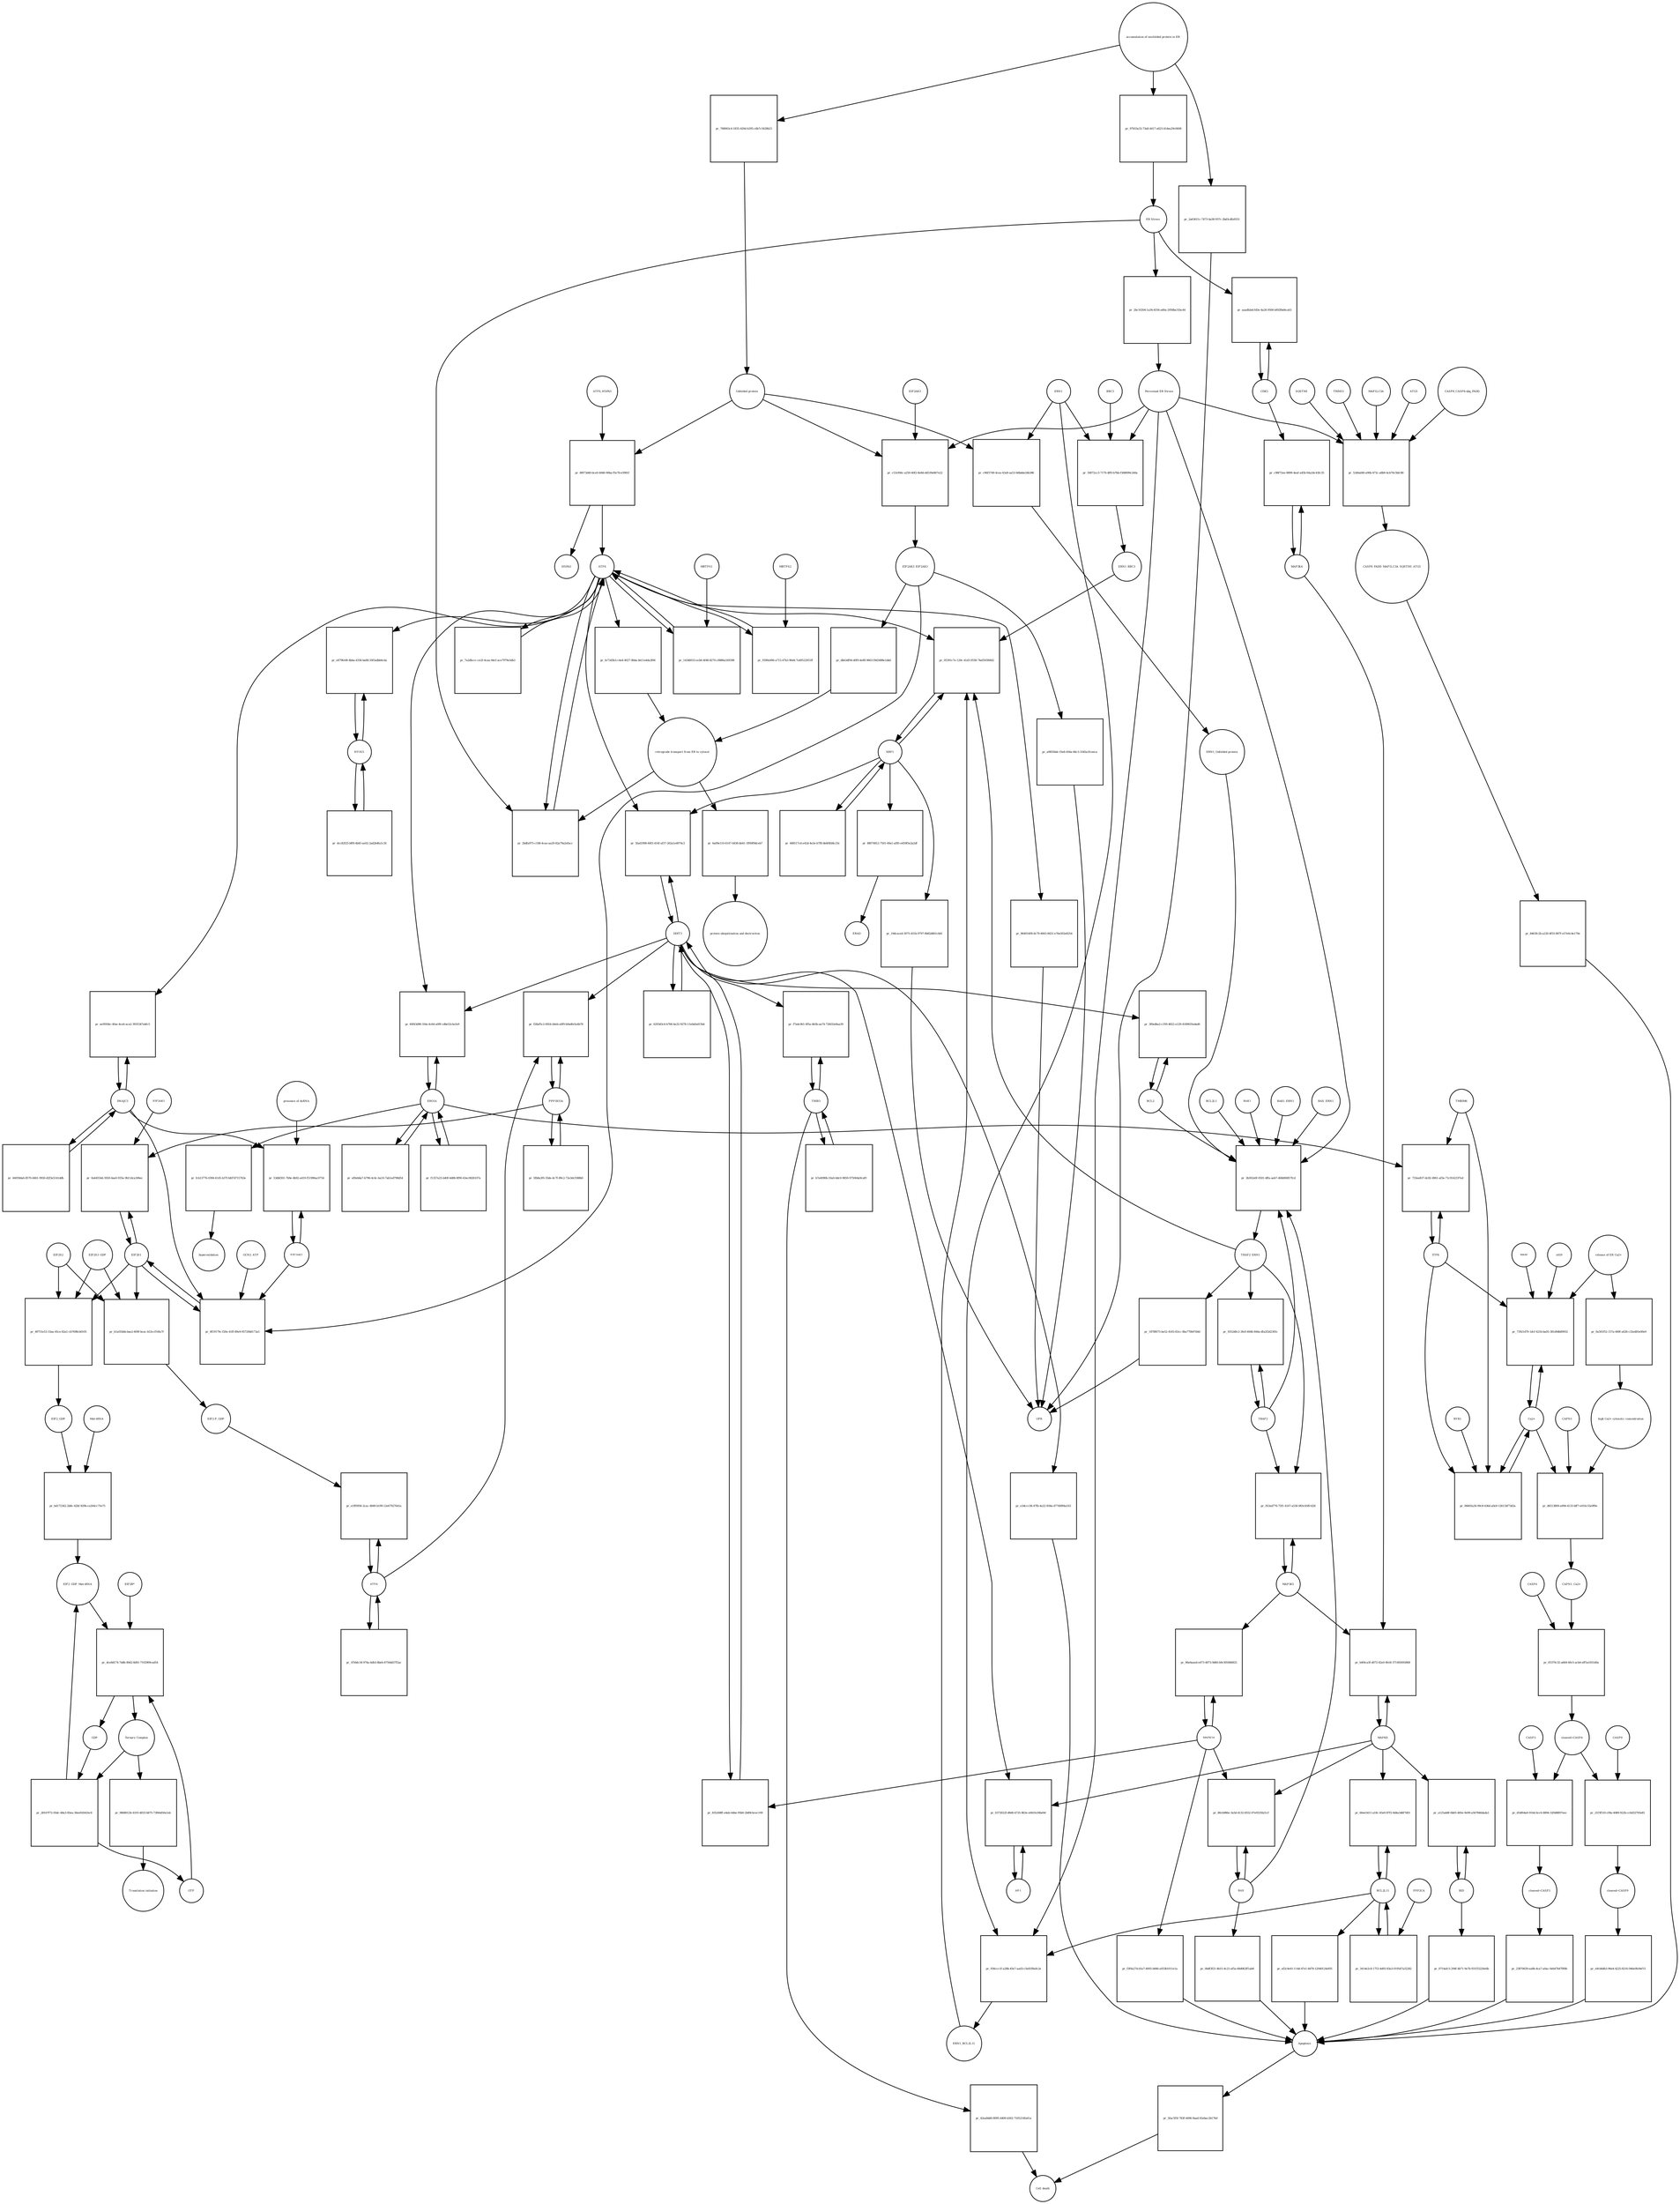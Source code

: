 strict digraph  {
ATF6_HSPA5 [annotation="", bipartite=0, cls=complex, fontsize=4, label=ATF6_HSPA5, shape=circle];
"pr_8f873d40-bce0-4046-90ba-f5e7fce5981f" [annotation="", bipartite=1, cls=process, fontsize=4, label="pr_8f873d40-bce0-4046-90ba-f5e7fce5981f", shape=square];
ATF6 [annotation="urn_miriam_hgnc.symbol_ATF6", bipartite=0, cls=macromolecule, fontsize=4, label=ATF6, shape=circle];
HSPA5 [annotation="urn_miriam_hgnc.symbol_HSPA5", bipartite=0, cls=macromolecule, fontsize=4, label=HSPA5, shape=circle];
"Unfolded protein" [annotation="", bipartite=0, cls=macromolecule, fontsize=4, label="Unfolded protein", shape=circle];
ERN1 [annotation="urn_miriam_hgnc.symbol_ERN1", bipartite=0, cls=macromolecule, fontsize=4, label=ERN1, shape=circle];
"pr_c96f3749-4cea-43a9-aa53-b6bdde24b386" [annotation="", bipartite=1, cls=process, fontsize=4, label="pr_c96f3749-4cea-43a9-aa53-b6bdde24b386", shape=square];
"ERN1_Unfolded protein" [annotation="", bipartite=0, cls=complex, fontsize=4, label="ERN1_Unfolded protein", shape=circle];
EIF2AK3_EIF2AK3 [annotation="", bipartite=0, cls=complex, fontsize=4, label=EIF2AK3_EIF2AK3, shape=circle];
"pr_dbb3df94-d0f9-4e89-9663-f9d3488e1ddd" [annotation="", bipartite=1, cls=process, fontsize=4, label="pr_dbb3df94-d0f9-4e89-9663-f9d3488e1ddd", shape=square];
"retrograde transport from ER to cytosol" [annotation="", bipartite=0, cls=phenotype, fontsize=4, label="retrograde transport from ER to cytosol", shape=circle];
"pr_fe73d3b3-c4e4-4027-9bba-bb11e4da3f66" [annotation="", bipartite=1, cls=process, fontsize=4, label="pr_fe73d3b3-c4e4-4027-9bba-bb11e4da3f66", shape=square];
"pr_6a09e110-6147-4438-bb41-1ff69f9dceb7" [annotation="", bipartite=1, cls=process, fontsize=4, label="pr_6a09e110-6147-4438-bb41-1ff69f9dceb7", shape=square];
"protein ubiquitination and destruction" [annotation="", bipartite=0, cls=phenotype, fontsize=4, label="protein ubiquitination and destruction", shape=circle];
"pr_3b302e0f-0501-4ffa-aeb7-468d06857fcd" [annotation="", bipartite=1, cls=process, fontsize=4, label="pr_3b302e0f-0501-4ffa-aeb7-468d06857fcd", shape=square];
TRAF2_ERN1 [annotation="", bipartite=0, cls=complex, fontsize=4, label=TRAF2_ERN1, shape=circle];
BAK1_ERN1 [annotation="", bipartite=0, cls=complex, fontsize=4, label=BAK1_ERN1, shape=circle];
BAX_ERN1 [annotation="", bipartite=0, cls=complex, fontsize=4, label=BAX_ERN1, shape=circle];
BCL2 [annotation="urn_miriam_hgnc.symbol_BCL2", bipartite=0, cls="nucleic acid feature", fontsize=4, label=BCL2, shape=circle];
BCL2L1 [annotation="urn_miriam_hgnc.symbol_BCL2L1", bipartite=0, cls=macromolecule, fontsize=4, label=BCL2L1, shape=circle];
"Persistant ER Stress" [annotation="", bipartite=0, cls=phenotype, fontsize=4, label="Persistant ER Stress", shape=circle];
BAX [annotation="urn_miriam_hgnc.symbol_BAX", bipartite=0, cls=macromolecule, fontsize=4, label=BAX, shape=circle];
BAK1 [annotation="urn_miriam_hgnc.symbol_BAK1", bipartite=0, cls=macromolecule, fontsize=4, label=BAK1, shape=circle];
TRAF2 [annotation="urn_miriam_hgnc.symbol_TRAF2", bipartite=0, cls=macromolecule, fontsize=4, label=TRAF2, shape=circle];
XBP1 [annotation="urn_miriam_hgnc.symbol_XBP1", bipartite=0, cls=macromolecule, fontsize=4, label=XBP1, shape=circle];
"pr_05391c7e-129c-41d3-9558-74af505f6fd2" [annotation="", bipartite=1, cls=process, fontsize=4, label="pr_05391c7e-129c-41d3-9558-74af505f6fd2", shape=square];
ERN1_BBC3 [annotation="", bipartite=0, cls=complex, fontsize=4, label=ERN1_BBC3, shape=circle];
ERN1_BCL2L11 [annotation="", bipartite=0, cls=complex, fontsize=4, label=ERN1_BCL2L11, shape=circle];
"pr_468517cd-e42d-4e3e-b7f8-bb4f4fd4c33c" [annotation="", bipartite=1, cls=process, fontsize=4, label="pr_468517cd-e42d-4e3e-b7f8-bb4f4fd4c33c", shape=square];
"pr_88074812-7501-49a1-af85-e459f5e2a2df" [annotation="", bipartite=1, cls=process, fontsize=4, label="pr_88074812-7501-49a1-af85-e459f5e2a2df", shape=square];
ERAD [annotation="", bipartite=0, cls=phenotype, fontsize=4, label=ERAD, shape=circle];
"pr_19dcaced-3075-451b-9797-8b82d661cbfd" [annotation="", bipartite=1, cls=process, fontsize=4, label="pr_19dcaced-3075-451b-9797-8b82d661cbfd", shape=square];
UPR [annotation="", bipartite=0, cls=phenotype, fontsize=4, label=UPR, shape=circle];
"pr_9352d0c2-3fe0-49d6-844a-dfa2f2d2305c" [annotation="", bipartite=1, cls=process, fontsize=4, label="pr_9352d0c2-3fe0-49d6-844a-dfa2f2d2305c", shape=square];
MAPK8 [annotation="urn_miriam_hgnc.symbol_MAPK8", bipartite=0, cls=macromolecule, fontsize=4, label=MAPK8, shape=circle];
"pr_b4f4ca3f-d072-42e0-9b18-371492692868" [annotation="", bipartite=1, cls=process, fontsize=4, label="pr_b4f4ca3f-d072-42e0-9b18-371492692868", shape=square];
MAP3K4 [annotation="urn_miriam_hgnc.symbol_MAP3K4", bipartite=0, cls=macromolecule, fontsize=4, label=MAP3K4, shape=circle];
MAP3K5 [annotation="urn_miriam_hgnc.symbol_MAP3K5", bipartite=0, cls=macromolecule, fontsize=4, label=MAP3K5, shape=circle];
MAPK14 [annotation="urn_miriam_hgnc.symbol_MAPK14", bipartite=0, cls=macromolecule, fontsize=4, label=MAPK14, shape=circle];
"pr_96e6aaed-e473-4873-9d60-b9c505066825" [annotation="", bipartite=1, cls=process, fontsize=4, label="pr_96e6aaed-e473-4873-9d60-b9c505066825", shape=square];
"pr_f3f0a27d-d1a7-4005-b846-a933b1011e1a" [annotation="", bipartite=1, cls=process, fontsize=4, label="pr_f3f0a27d-d1a7-4005-b846-a933b1011e1a", shape=square];
Apoptosis [annotation="", bipartite=0, cls=phenotype, fontsize=4, label=Apoptosis, shape=circle];
DDIT3 [annotation="urn_miriam_hgnc.symbol_DDIT3", bipartite=0, cls=macromolecule, fontsize=4, label=DDIT3, shape=circle];
"pr_835268ff-e4ab-44be-95b0-2b89cbcec109" [annotation="", bipartite=1, cls=process, fontsize=4, label="pr_835268ff-e4ab-44be-95b0-2b89cbcec109", shape=square];
"pr_e3dccc58-47fb-4e22-858a-d7740f84a163" [annotation="", bipartite=1, cls=process, fontsize=4, label="pr_e3dccc58-47fb-4e22-858a-d7740f84a163", shape=square];
"pr_3f0edba2-c359-4822-a129-4189635edad6" [annotation="", bipartite=1, cls=process, fontsize=4, label="pr_3f0edba2-c359-4822-a129-4189635edad6", shape=square];
"pr_2bdfa975-c188-4cae-aa20-82a79a2efacc" [annotation="", bipartite=1, cls=process, fontsize=4, label="pr_2bdfa975-c188-4cae-aa20-82a79a2efacc", shape=square];
"ER Stress" [annotation="", bipartite=0, cls=phenotype, fontsize=4, label="ER Stress", shape=circle];
"pr_143d6033-ecb6-4f48-8270-c8886a169398" [annotation="", bipartite=1, cls=process, fontsize=4, label="pr_143d6033-ecb6-4f48-8270-c8886a169398", shape=square];
MBTPS1 [annotation="urn_miriam_hgnc.symbol_MBTPS1", bipartite=0, cls=macromolecule, fontsize=4, label=MBTPS1, shape=circle];
"pr_9390a906-a715-47b3-96d4-7a49522951ff" [annotation="", bipartite=1, cls=process, fontsize=4, label="pr_9390a906-a715-47b3-96d4-7a49522951ff", shape=square];
MBTPS2 [annotation="urn_miriam_hgnc.symbol_MBTPS2", bipartite=0, cls=macromolecule, fontsize=4, label=MBTPS2, shape=circle];
"pr_7a2dbccc-ce2f-4caa-9dcf-ace7979e5db3" [annotation="", bipartite=1, cls=process, fontsize=4, label="pr_7a2dbccc-ce2f-4caa-9dcf-ace7979e5db3", shape=square];
"pr_6293d3c6-b766-4a32-9278-11e0afed15b4" [annotation="", bipartite=1, cls=process, fontsize=4, label="pr_6293d3c6-b766-4a32-9278-11e0afed15b4", shape=square];
"pr_5fad1998-40f3-416f-af37-262a1e4974c2" [annotation="", bipartite=1, cls=process, fontsize=4, label="pr_5fad1998-40f3-416f-af37-262a1e4974c2", shape=square];
EIF2S1 [annotation="urn_miriam_hgnc.symbol_EIF2S1", bipartite=0, cls=macromolecule, fontsize=4, label=EIF2S1, shape=circle];
"pr_8f19179c-f20e-41ff-89e9-95720b8173a5" [annotation="", bipartite=1, cls=process, fontsize=4, label="pr_8f19179c-f20e-41ff-89e9-95720b8173a5", shape=square];
GCN2_ATP [annotation="", bipartite=0, cls=complex, fontsize=4, label=GCN2_ATP, shape=circle];
EIF2AK2 [annotation="urn_miriam_hgnc.symbol_EIF2AK2", bipartite=0, cls=macromolecule, fontsize=4, label=EIF2AK2, shape=circle];
DNAJC3 [annotation="urn_miriam_hgnc.symbol_DNAJC3", bipartite=0, cls=macromolecule, fontsize=4, label=DNAJC3, shape=circle];
EIF2S2 [annotation="urn_miriam_hgnc.symbol_EIF2S2", bipartite=0, cls=macromolecule, fontsize=4, label=EIF2S2, shape=circle];
"pr_49751e53-33aa-45ce-82a1-cb7698cb0105" [annotation="", bipartite=1, cls=process, fontsize=4, label="pr_49751e53-33aa-45ce-82a1-cb7698cb0105", shape=square];
EIF2S3_GDP [annotation="", bipartite=0, cls=complex, fontsize=4, label=EIF2S3_GDP, shape=circle];
EIF2_GDP [annotation="", bipartite=0, cls=complex, fontsize=4, label=EIF2_GDP, shape=circle];
"EIF2_GDP_Met-tRNA" [annotation="", bipartite=0, cls=complex, fontsize=4, label="EIF2_GDP_Met-tRNA", shape=circle];
"pr_dce8d174-7ddb-49d2-8d01-7102909cad54" [annotation="", bipartite=1, cls=process, fontsize=4, label="pr_dce8d174-7ddb-49d2-8d01-7102909cad54", shape=square];
"Ternary Complex" [annotation="", bipartite=0, cls=complex, fontsize=4, label="Ternary Complex", shape=circle];
"EIF2B*" [annotation="", bipartite=0, cls=complex, fontsize=4, label="EIF2B*", shape=circle];
GTP [annotation="urn_miriam_obo.chebi_CHEBI%3A57600", bipartite=0, cls="simple chemical", fontsize=4, label=GTP, shape=circle];
GDP [annotation="urn_miriam_obo.chebi_CHEBI%3A65180", bipartite=0, cls="simple chemical", fontsize=4, label=GDP, shape=circle];
"pr_28167f72-05dc-48a3-85ea-36ee92041bc8" [annotation="", bipartite=1, cls=process, fontsize=4, label="pr_28167f72-05dc-48a3-85ea-36ee92041bc8", shape=square];
ATF4 [annotation="urn_miriam_hgnc.symbol_ATF4", bipartite=0, cls=macromolecule, fontsize=4, label=ATF4, shape=circle];
"pr_e1ff0956-2cac-4849-b199-12e67927641a" [annotation="", bipartite=1, cls=process, fontsize=4, label="pr_e1ff0956-2cac-4849-b199-12e67927641a", shape=square];
"EIF2-P_GDP" [annotation="", bipartite=0, cls=complex, fontsize=4, label="EIF2-P_GDP", shape=circle];
"pr_1f56dc34-974a-4db3-8beb-8750dd37f2ac" [annotation="", bipartite=1, cls=process, fontsize=4, label="pr_1f56dc34-974a-4db3-8beb-8750dd37f2ac", shape=square];
PPP1R15A [annotation="urn_miriam_hgnc.symbol_PPP1R15A", bipartite=0, cls=macromolecule, fontsize=4, label=PPP1R15A, shape=circle];
"pr_f28af5c2-6924-44eb-a0f9-b9adfe5e4b78" [annotation="", bipartite=1, cls=process, fontsize=4, label="pr_f28af5c2-6924-44eb-a0f9-b9adfe5e4b78", shape=square];
"pr_5fb8a3f0-35de-4c7f-89c2-72e3dcf388b0" [annotation="", bipartite=1, cls=process, fontsize=4, label="pr_5fb8a3f0-35de-4c7f-89c2-72e3dcf388b0", shape=square];
"pr_9868012b-4193-4833-b675-73f66d50a1eb" [annotation="", bipartite=1, cls=process, fontsize=4, label="pr_9868012b-4193-4833-b675-73f66d50a1eb", shape=square];
"Translation initiation" [annotation="", bipartite=0, cls=phenotype, fontsize=4, label="Translation initiation", shape=circle];
"pr_053ad776-75f1-4167-a536-983c45ffc628" [annotation="", bipartite=1, cls=process, fontsize=4, label="pr_053ad776-75f1-4167-a536-983c45ffc628", shape=square];
ERO1A [annotation="urn_miriam_hgnc.symbol_ERO1A", bipartite=0, cls=macromolecule, fontsize=4, label=ERO1A, shape=circle];
"pr_60f43d96-1fda-4c64-a09f-cdbe52cbcfa9" [annotation="", bipartite=1, cls=process, fontsize=4, label="pr_60f43d96-1fda-4c64-a09f-cdbe52cbcfa9", shape=square];
"pr_f1357a25-b40f-4d88-8f90-43ec0826107a" [annotation="", bipartite=1, cls=process, fontsize=4, label="pr_f1357a25-b40f-4d88-8f90-43ec0826107a", shape=square];
"pr_0a44554d-3920-4ae0-935e-9b11dca306ec" [annotation="", bipartite=1, cls=process, fontsize=4, label="pr_0a44554d-3920-4ae0-935e-9b11dca306ec", shape=square];
EIF2AK1 [annotation="urn_miriam_hgnc.symbol_EIF2AK1", bipartite=0, cls=macromolecule, fontsize=4, label=EIF2AK1, shape=circle];
"pr_80cb986e-3a5d-4132-8552-07e0535b21cf" [annotation="", bipartite=1, cls=process, fontsize=4, label="pr_80cb986e-3a5d-4132-8552-07e0535b21cf", shape=square];
"pr_0bdf3f21-4b15-4c21-af5a-68d062ff1ab8" [annotation="", bipartite=1, cls=process, fontsize=4, label="pr_0bdf3f21-4b15-4c21-af5a-68d062ff1ab8", shape=square];
"Ca2+" [annotation="urn_miriam_obo.chebi_CHEBI%3A29108", bipartite=0, cls="simple chemical", fontsize=4, label="Ca2+", shape=circle];
"pr_73921d70-1dcf-421b-ba05-381d9db89932" [annotation="", bipartite=1, cls=process, fontsize=4, label="pr_73921d70-1dcf-421b-ba05-381d9db89932", shape=square];
"release of ER Ca2+" [annotation="", bipartite=0, cls=phenotype, fontsize=4, label="release of ER Ca2+", shape=circle];
ITPR [annotation="urn_miriam_hgnc.symbol_ITPR1|urn_miriam_hgnc.symbol_ITPR2|urn_miriam_hgnc.symbol_ITPR3", bipartite=0, cls=macromolecule, fontsize=4, label=ITPR, shape=circle];
MAM [annotation="", bipartite=0, cls=phenotype, fontsize=4, label=MAM, shape=circle];
s619 [annotation="", bipartite=0, cls=complex, fontsize=4, label=s619, shape=circle];
"pr_c98f72ee-8899-4eaf-a45b-64a24c43fc35" [annotation="", bipartite=1, cls=process, fontsize=4, label="pr_c98f72ee-8899-4eaf-a45b-64a24c43fc35", shape=square];
CDK5 [annotation="urn_miriam_hgnc.symbol_CDK5", bipartite=0, cls=macromolecule, fontsize=4, label=CDK5, shape=circle];
"pr_aaadfabd-fd3e-4a26-9500-bf02fbd4ca03" [annotation="", bipartite=1, cls="uncertain process", fontsize=4, label="pr_aaadfabd-fd3e-4a26-9500-bf02fbd4ca03", shape=square];
"pr_5fac5f5f-783f-4496-9aad-92ebec2b176d" [annotation="", bipartite=1, cls=process, fontsize=4, label="pr_5fac5f5f-783f-4496-9aad-92ebec2b176d", shape=square];
"Cell death" [annotation="", bipartite=0, cls=phenotype, fontsize=4, label="Cell death", shape=circle];
"pr_06605a34-99c8-436d-a0e9-12611bf73d3a" [annotation="", bipartite=1, cls=process, fontsize=4, label="pr_06605a34-99c8-436d-a0e9-12611bf73d3a", shape=square];
TMBIM6 [annotation="urn_miriam_hgnc.symbol_TMBIM6", bipartite=0, cls=macromolecule, fontsize=4, label=TMBIM6, shape=circle];
RYR1 [annotation="urn_miriam_hgnc.symbol_RYR1", bipartite=0, cls=macromolecule, fontsize=4, label=RYR1, shape=circle];
EIF2AK3 [annotation="urn_miriam_hgnc.symbol_EIF2AK3", bipartite=0, cls=macromolecule, fontsize=4, label=EIF2AK3, shape=circle];
"pr_c53cf66c-a250-40f2-8e8d-d4539e867e22" [annotation="", bipartite=1, cls=process, fontsize=4, label="pr_c53cf66c-a250-40f2-8e8d-d4539e867e22", shape=square];
"pr_fcb13776-0394-4145-b37f-bfd7d715763e" [annotation="", bipartite=1, cls=process, fontsize=4, label="pr_fcb13776-0394-4145-b37f-bfd7d715763e", shape=square];
hyperoxidation [annotation="", bipartite=0, cls=phenotype, fontsize=4, label=hyperoxidation, shape=circle];
"pr_ef0eb6a7-b796-4c4c-ba10-7ab1ed798d54" [annotation="", bipartite=1, cls=process, fontsize=4, label="pr_ef0eb6a7-b796-4c4c-ba10-7ab1ed798d54", shape=square];
"pr_2bc10204-1a34-4556-a60a-2956be31bc44" [annotation="", bipartite=1, cls=process, fontsize=4, label="pr_2bc10204-1a34-4556-a60a-2956be31bc44", shape=square];
"CASP8_CASP8-ubq_FADD" [annotation="", bipartite=0, cls=complex, fontsize=4, label="CASP8_CASP8-ubq_FADD", shape=circle];
"pr_5246afd0-a90b-473c-a8b9-4cb70c5bfc80" [annotation="", bipartite=1, cls=process, fontsize=4, label="pr_5246afd0-a90b-473c-a8b9-4cb70c5bfc80", shape=square];
"SQSTM1 " [annotation="urn_miriam_hgnc.symbol_SQSTM1", bipartite=0, cls=macromolecule, fontsize=4, label="SQSTM1 ", shape=circle];
CASP8_FADD_MAP1LC3A_SQSTM1_ATG5 [annotation="", bipartite=0, cls=complex, fontsize=4, label=CASP8_FADD_MAP1LC3A_SQSTM1_ATG5, shape=circle];
TRIM13 [annotation="urn_miriam_hgnc.symbol_TRIM13", bipartite=0, cls=macromolecule, fontsize=4, label=TRIM13, shape=circle];
MAP1LC3A [annotation="urn_miriam_hgnc.symbol_MAP1LC3A", bipartite=0, cls=macromolecule, fontsize=4, label=MAP1LC3A, shape=circle];
ATG5 [annotation="urn_miriam_hgnc.symbol_ATG5", bipartite=0, cls=macromolecule, fontsize=4, label=ATG5, shape=circle];
"pr_8463fc2b-a220-4f55-867f-e57e6c4e170e" [annotation="", bipartite=1, cls=process, fontsize=4, label="pr_8463fc2b-a220-4f55-867f-e57e6c4e170e", shape=square];
"AP-1" [annotation="urn_miriam_hgnc.symbol_FOS|urn_miriam_hgnc.symbol_FOSB|urn_miriam_hgnc.symbol_FOSL1|urn_miriam_hgnc.symbol_FOSL2|urn_miriam_hgnc.symbol_JUN|urn_miriam_hgnc.symbol_JUNB|urn_miriam_hgnc.symbol_JUND", bipartite=0, cls=macromolecule, fontsize=4, label="AP-1", shape=circle];
"pr_0372022f-d9d0-4725-863e-e061fe30be9d" [annotation="", bipartite=1, cls=process, fontsize=4, label="pr_0372022f-d9d0-4725-863e-e061fe30be9d", shape=square];
"pr_53dbf301-7b9e-4b92-a419-f51996ac0754" [annotation="", bipartite=1, cls=process, fontsize=4, label="pr_53dbf301-7b9e-4b92-a419-f51996ac0754", shape=square];
"presence of dsRNA" [annotation="", bipartite=0, cls=phenotype, fontsize=4, label="presence of dsRNA", shape=circle];
"Met-tRNA" [annotation="urn_miriam_hgnc_HGNC%3A34779", bipartite=0, cls="nucleic acid feature", fontsize=4, label="Met-tRNA", shape=circle];
"pr_bd172362-2b8c-42bf-929b-ce264cc75e75" [annotation="", bipartite=1, cls=process, fontsize=4, label="pr_bd172362-2b8c-42bf-929b-ce264cc75e75", shape=square];
"pr_b1a01bbb-bae2-409f-bcac-b53ccf16fa7f" [annotation="", bipartite=1, cls=process, fontsize=4, label="pr_b1a01bbb-bae2-409f-bcac-b53ccf16fa7f", shape=square];
"accumulation of misfolded protein in ER" [annotation="", bipartite=0, cls=phenotype, fontsize=4, label="accumulation of misfolded protein in ER", shape=circle];
"pr_768063c4-1835-420d-b295-c6b7c5428b23" [annotation="", bipartite=1, cls=process, fontsize=4, label="pr_768063c4-1835-420d-b295-c6b7c5428b23", shape=square];
"pr_97b53a33-73a8-4417-a623-41dea29c0608" [annotation="", bipartite=1, cls=process, fontsize=4, label="pr_97b53a33-73a8-4417-a623-41dea29c0608", shape=square];
"pr_2a63611c-7473-4a38-937c-2bd3cdfa9331" [annotation="", bipartite=1, cls=process, fontsize=4, label="pr_2a63611c-7473-4a38-937c-2bd3cdfa9331", shape=square];
"pr_a9855bdc-f3e8-456a-84c3-3345a1fceeca" [annotation="", bipartite=1, cls=process, fontsize=4, label="pr_a9855bdc-f3e8-456a-84c3-3345a1fceeca", shape=square];
"pr_1878f675-be52-4165-83cc-0ba770b97d4d" [annotation="", bipartite=1, cls=process, fontsize=4, label="pr_1878f675-be52-4165-83cc-0ba770b97d4d", shape=square];
"pr_96401409-dc79-4843-8431-e76e502e8254" [annotation="", bipartite=1, cls=process, fontsize=4, label="pr_96401409-dc79-4843-8431-e76e502e8254", shape=square];
BCL2L11 [annotation="urn_miriam_hgnc.symbol_BCL2L11", bipartite=0, cls=macromolecule, fontsize=4, label=BCL2L11, shape=circle];
"pr_66ee5411-a18c-45e0-87f2-8d4a3d6f7d01" [annotation="", bipartite=1, cls=process, fontsize=4, label="pr_66ee5411-a18c-45e0-87f2-8d4a3d6f7d01", shape=square];
BID [annotation="urn_miriam_hgnc.symbol_BID", bipartite=0, cls=macromolecule, fontsize=4, label=BID, shape=circle];
"pr_a125ab8f-6b65-485e-9e99-a567846dada1" [annotation="", bipartite=1, cls=process, fontsize=4, label="pr_a125ab8f-6b65-485e-9e99-a567846dada1", shape=square];
"pr_ef2c0e41-114d-47e1-8d79-12040124ef05" [annotation="", bipartite=1, cls=process, fontsize=4, label="pr_ef2c0e41-114d-47e1-8d79-12040124ef05", shape=square];
"pr_0714afc5-294f-4b71-9e7b-931f33226e6b" [annotation="", bipartite=1, cls=process, fontsize=4, label="pr_0714afc5-294f-4b71-9e7b-931f33226e6b", shape=square];
"pr_936ccc1f-a28b-45e7-aad3-c5e81f8a0c2e" [annotation="", bipartite=1, cls=process, fontsize=4, label="pr_936ccc1f-a28b-45e7-aad3-c5e81f8a0c2e", shape=square];
"pr_50072cc3-7170-4ff0-b7bb-f368699c240a" [annotation="", bipartite=1, cls=process, fontsize=4, label="pr_50072cc3-7170-4ff0-b7bb-f368699c240a", shape=square];
BBC3 [annotation="urn_miriam_hgnc.symbol_BBC3", bipartite=0, cls=macromolecule, fontsize=4, label=BBC3, shape=circle];
"pr_3414e2c8-1753-4d93-83a3-019547a32282" [annotation="", bipartite=1, cls=process, fontsize=4, label="pr_3414e2c8-1753-4d93-83a3-019547a32282", shape=square];
PPP2CA [annotation="urn_miriam_hgnc.symbol_PPP2CA", bipartite=0, cls=macromolecule, fontsize=4, label=PPP2CA, shape=circle];
TRIB3 [annotation="urn_miriam_hgnc.symbol_TRIB3", bipartite=0, cls=macromolecule, fontsize=4, label=TRIB3, shape=circle];
"pr_f7adc061-0f5a-4b5b-aa74-72fd32e8aa39" [annotation="", bipartite=1, cls=process, fontsize=4, label="pr_f7adc061-0f5a-4b5b-aa74-72fd32e8aa39", shape=square];
"pr_b7a4090b-10a0-4dc0-9850-975064a9caf0" [annotation="", bipartite=1, cls=process, fontsize=4, label="pr_b7a4090b-10a0-4dc0-9850-975064a9caf0", shape=square];
"pr_42ea8dd0-8095-4400-b562-7105214fa41a" [annotation="", bipartite=1, cls=process, fontsize=4, label="pr_42ea8dd0-8095-4400-b562-7105214fa41a", shape=square];
"pr_0a501f52-157a-400f-a626-c32ed05e00e9" [annotation="", bipartite=1, cls=process, fontsize=4, label="pr_0a501f52-157a-400f-a626-c32ed05e00e9", shape=square];
"high Ca2+ cytosolic concentration" [annotation="", bipartite=0, cls=phenotype, fontsize=4, label="high Ca2+ cytosolic concentration", shape=circle];
"pr_ae95f44c-4fae-4ce6-aca2-3935347abfc5" [annotation="", bipartite=1, cls=process, fontsize=4, label="pr_ae95f44c-4fae-4ce6-aca2-3935347abfc5", shape=square];
"pr_44059da6-8570-4461-9930-d2f3e5141ddb" [annotation="", bipartite=1, cls=process, fontsize=4, label="pr_44059da6-8570-4461-9930-d2f3e5141ddb", shape=square];
"pr_733ee837-dc82-4961-af3e-71c9142197ed" [annotation="", bipartite=1, cls=process, fontsize=4, label="pr_733ee837-dc82-4961-af3e-71c9142197ed", shape=square];
CASP4 [annotation="urn_miriam_hgnc.symbol_CASP4", bipartite=0, cls=macromolecule, fontsize=4, label=CASP4, shape=circle];
"pr_05370c32-a6b9-49c5-acb4-eff5a1651d0a" [annotation="", bipartite=1, cls=process, fontsize=4, label="pr_05370c32-a6b9-49c5-acb4-eff5a1651d0a", shape=square];
"cleaved~CASP4" [annotation="urn_miriam_hgnc.symbol_CASP4", bipartite=0, cls=macromolecule, fontsize=4, label="cleaved~CASP4", shape=circle];
"CAPN1_Ca2+" [annotation="", bipartite=0, cls=complex, fontsize=4, label="CAPN1_Ca2+", shape=circle];
CASP3 [annotation="urn_miriam_hgnc.symbol_CASP3", bipartite=0, cls=macromolecule, fontsize=4, label=CASP3, shape=circle];
"pr_d54f64a0-916d-4cc6-8894-32f488f07eec" [annotation="", bipartite=1, cls=process, fontsize=4, label="pr_d54f64a0-916d-4cc6-8894-32f488f07eec", shape=square];
"cleaved~CASP3" [annotation="urn_miriam_hgnc.symbol_CASP3", bipartite=0, cls=macromolecule, fontsize=4, label="cleaved~CASP3", shape=circle];
CASP9 [annotation="urn_miriam_hgnc.symbol_CSAP9", bipartite=0, cls=macromolecule, fontsize=4, label=CASP9, shape=circle];
"pr_21f3f510-cf8a-4089-922b-cc6d32705e81" [annotation="", bipartite=1, cls=process, fontsize=4, label="pr_21f3f510-cf8a-4089-922b-cc6d32705e81", shape=square];
"cleaved~CASP9" [annotation="urn_miriam_hgnc.symbol_CASP9", bipartite=0, cls=macromolecule, fontsize=4, label="cleaved~CASP9", shape=circle];
CAPN1 [annotation="urn_miriam_hgnc.symbol_CAPN1", bipartite=0, cls=macromolecule, fontsize=4, label=CAPN1, shape=circle];
"pr_d6513809-a994-4133-bff7-e010c55e9f9e" [annotation="", bipartite=1, cls=process, fontsize=4, label="pr_d6513809-a994-4133-bff7-e010c55e9f9e", shape=square];
"pr_23870639-ea8b-4ca7-a0ac-0eb47b47f89b" [annotation="", bipartite=1, cls=process, fontsize=4, label="pr_23870639-ea8b-4ca7-a0ac-0eb47b47f89b", shape=square];
"pr_e9cb6db3-96e4-4225-8216-046e0fe9ef15" [annotation="", bipartite=1, cls=process, fontsize=4, label="pr_e9cb6db3-96e4-4225-8216-046e0fe9ef15", shape=square];
HYOU1 [annotation="urn_miriam_hgnc.symbol_HYOU1", bipartite=0, cls=macromolecule, fontsize=4, label=HYOU1, shape=circle];
"pr_e879fe08-4bba-4358-ba88-50f3adbb6cda" [annotation="", bipartite=1, cls=process, fontsize=4, label="pr_e879fe08-4bba-4358-ba88-50f3adbb6cda", shape=square];
"pr_dcc82f25-bff8-4b45-ae02-2ad2b4fa1c26" [annotation="", bipartite=1, cls=process, fontsize=4, label="pr_dcc82f25-bff8-4b45-ae02-2ad2b4fa1c26", shape=square];
ATF6_HSPA5 -> "pr_8f873d40-bce0-4046-90ba-f5e7fce5981f"  [annotation="", interaction_type=consumption];
"pr_8f873d40-bce0-4046-90ba-f5e7fce5981f" -> ATF6  [annotation="", interaction_type=production];
"pr_8f873d40-bce0-4046-90ba-f5e7fce5981f" -> HSPA5  [annotation="", interaction_type=production];
ATF6 -> "pr_fe73d3b3-c4e4-4027-9bba-bb11e4da3f66"  [annotation="", interaction_type=consumption];
ATF6 -> "pr_05391c7e-129c-41d3-9558-74af505f6fd2"  [annotation="urn_miriam_pubmed_26587781|urn_miriam_pubmed_23430059", interaction_type=catalysis];
ATF6 -> "pr_2bdfa975-c188-4cae-aa20-82a79a2efacc"  [annotation="", interaction_type=consumption];
ATF6 -> "pr_143d6033-ecb6-4f48-8270-c8886a169398"  [annotation="", interaction_type=consumption];
ATF6 -> "pr_9390a906-a715-47b3-96d4-7a49522951ff"  [annotation="", interaction_type=consumption];
ATF6 -> "pr_7a2dbccc-ce2f-4caa-9dcf-ace7979e5db3"  [annotation="", interaction_type=consumption];
ATF6 -> "pr_5fad1998-40f3-416f-af37-262a1e4974c2"  [annotation="urn_miriam_pubmed_26587781|urn_miriam_pubmed_17991856|urn_miriam_pubmed_28843399", interaction_type=catalysis];
ATF6 -> "pr_60f43d96-1fda-4c64-a09f-cdbe52cbcfa9"  [annotation="urn_miriam_pubmed_23850759|urn_miriam_pubmed_25387528", interaction_type=catalysis];
ATF6 -> "pr_96401409-dc79-4843-8431-e76e502e8254"  [annotation="", interaction_type=consumption];
ATF6 -> "pr_ae95f44c-4fae-4ce6-aca2-3935347abfc5"  [annotation="urn_miriam_pubmed_12601012|urn_miriam_pubmed_18360008", interaction_type=catalysis];
ATF6 -> "pr_e879fe08-4bba-4358-ba88-50f3adbb6cda"  [annotation=urn_miriam_pubmed_18360008, interaction_type=catalysis];
"Unfolded protein" -> "pr_8f873d40-bce0-4046-90ba-f5e7fce5981f"  [annotation="urn_miriam_pubmed_19509052|urn_miriam_pubmed_12847084|urn_miriam_pubmed_23850759", interaction_type=catalysis];
"Unfolded protein" -> "pr_c96f3749-4cea-43a9-aa53-b6bdde24b386"  [annotation="", interaction_type=consumption];
"Unfolded protein" -> "pr_c53cf66c-a250-40f2-8e8d-d4539e867e22"  [annotation=urn_miriam_pubmed_17991856, interaction_type=catalysis];
ERN1 -> "pr_c96f3749-4cea-43a9-aa53-b6bdde24b386"  [annotation="", interaction_type=consumption];
ERN1 -> "pr_936ccc1f-a28b-45e7-aad3-c5e81f8a0c2e"  [annotation="", interaction_type=consumption];
ERN1 -> "pr_50072cc3-7170-4ff0-b7bb-f368699c240a"  [annotation="", interaction_type=consumption];
"pr_c96f3749-4cea-43a9-aa53-b6bdde24b386" -> "ERN1_Unfolded protein"  [annotation="", interaction_type=production];
"ERN1_Unfolded protein" -> "pr_3b302e0f-0501-4ffa-aeb7-468d06857fcd"  [annotation="", interaction_type=consumption];
EIF2AK3_EIF2AK3 -> "pr_dbb3df94-d0f9-4e89-9663-f9d3488e1ddd"  [annotation="", interaction_type=consumption];
EIF2AK3_EIF2AK3 -> "pr_8f19179c-f20e-41ff-89e9-95720b8173a5"  [annotation="urn_miriam_pubmed_12667446|urn_miriam_pubmed_16246152|urn_miriam_pubmed_12601012|urn_miriam_pubmed_23850759|urn_miriam_pubmed_18360008|urn_miriam_pubmed_26587781", interaction_type=catalysis];
EIF2AK3_EIF2AK3 -> "pr_a9855bdc-f3e8-456a-84c3-3345a1fceeca"  [annotation="", interaction_type=consumption];
"pr_dbb3df94-d0f9-4e89-9663-f9d3488e1ddd" -> "retrograde transport from ER to cytosol"  [annotation="", interaction_type=production];
"retrograde transport from ER to cytosol" -> "pr_6a09e110-6147-4438-bb41-1ff69f9dceb7"  [annotation="", interaction_type=consumption];
"retrograde transport from ER to cytosol" -> "pr_2bdfa975-c188-4cae-aa20-82a79a2efacc"  [annotation="urn_miriam_pubmed_18360008|urn_miriam_pubmed_17991856|urn_miriam_pubmed_26587781|urn_miriam_pubmed_12847084", interaction_type=inhibition];
"pr_fe73d3b3-c4e4-4027-9bba-bb11e4da3f66" -> "retrograde transport from ER to cytosol"  [annotation="", interaction_type=production];
"pr_6a09e110-6147-4438-bb41-1ff69f9dceb7" -> "protein ubiquitination and destruction"  [annotation="", interaction_type=production];
"pr_3b302e0f-0501-4ffa-aeb7-468d06857fcd" -> TRAF2_ERN1  [annotation="", interaction_type=production];
TRAF2_ERN1 -> "pr_05391c7e-129c-41d3-9558-74af505f6fd2"  [annotation="urn_miriam_pubmed_26587781|urn_miriam_pubmed_23430059", interaction_type=catalysis];
TRAF2_ERN1 -> "pr_9352d0c2-3fe0-49d6-844a-dfa2f2d2305c"  [annotation=urn_miriam_pubmed_23850759, interaction_type=catalysis];
TRAF2_ERN1 -> "pr_053ad776-75f1-4167-a536-983c45ffc628"  [annotation=urn_miriam_pubmed_23850759, interaction_type=catalysis];
TRAF2_ERN1 -> "pr_1878f675-be52-4165-83cc-0ba770b97d4d"  [annotation="", interaction_type=consumption];
BAK1_ERN1 -> "pr_3b302e0f-0501-4ffa-aeb7-468d06857fcd"  [annotation="urn_miriam_pubmed_23850759|urn_miriam_pubmed_23430059|urn_miriam_pubmed_26587781", interaction_type=catalysis];
BAX_ERN1 -> "pr_3b302e0f-0501-4ffa-aeb7-468d06857fcd"  [annotation="urn_miriam_pubmed_23850759|urn_miriam_pubmed_23430059|urn_miriam_pubmed_26587781", interaction_type=catalysis];
BCL2 -> "pr_3b302e0f-0501-4ffa-aeb7-468d06857fcd"  [annotation="urn_miriam_pubmed_23850759|urn_miriam_pubmed_23430059|urn_miriam_pubmed_26587781", interaction_type=inhibition];
BCL2 -> "pr_3f0edba2-c359-4822-a129-4189635edad6"  [annotation="", interaction_type=consumption];
BCL2L1 -> "pr_3b302e0f-0501-4ffa-aeb7-468d06857fcd"  [annotation="urn_miriam_pubmed_23850759|urn_miriam_pubmed_23430059|urn_miriam_pubmed_26587781", interaction_type=inhibition];
"Persistant ER Stress" -> "pr_3b302e0f-0501-4ffa-aeb7-468d06857fcd"  [annotation="urn_miriam_pubmed_23850759|urn_miriam_pubmed_23430059|urn_miriam_pubmed_26587781", interaction_type=inhibition];
"Persistant ER Stress" -> "pr_c53cf66c-a250-40f2-8e8d-d4539e867e22"  [annotation=urn_miriam_pubmed_17991856, interaction_type=catalysis];
"Persistant ER Stress" -> "pr_5246afd0-a90b-473c-a8b9-4cb70c5bfc80"  [annotation=urn_miriam_pubmed_17991856, interaction_type=catalysis];
"Persistant ER Stress" -> "pr_936ccc1f-a28b-45e7-aad3-c5e81f8a0c2e"  [annotation="urn_miriam_pubmed_23850759|urn_miriam_pubmed_23430059|urn_miriam_pubmed_26587781", interaction_type=inhibition];
"Persistant ER Stress" -> "pr_50072cc3-7170-4ff0-b7bb-f368699c240a"  [annotation="urn_miriam_pubmed_23430059|urn_miriam_pubmed_17991856", interaction_type=inhibition];
BAX -> "pr_3b302e0f-0501-4ffa-aeb7-468d06857fcd"  [annotation="urn_miriam_pubmed_23850759|urn_miriam_pubmed_23430059|urn_miriam_pubmed_26587781", interaction_type=catalysis];
BAX -> "pr_80cb986e-3a5d-4132-8552-07e0535b21cf"  [annotation="", interaction_type=consumption];
BAX -> "pr_0bdf3f21-4b15-4c21-af5a-68d062ff1ab8"  [annotation="", interaction_type=consumption];
BAK1 -> "pr_3b302e0f-0501-4ffa-aeb7-468d06857fcd"  [annotation="urn_miriam_pubmed_23850759|urn_miriam_pubmed_23430059|urn_miriam_pubmed_26587781", interaction_type=catalysis];
TRAF2 -> "pr_3b302e0f-0501-4ffa-aeb7-468d06857fcd"  [annotation="", interaction_type=consumption];
TRAF2 -> "pr_9352d0c2-3fe0-49d6-844a-dfa2f2d2305c"  [annotation="", interaction_type=consumption];
TRAF2 -> "pr_053ad776-75f1-4167-a536-983c45ffc628"  [annotation=urn_miriam_pubmed_23850759, interaction_type=catalysis];
XBP1 -> "pr_05391c7e-129c-41d3-9558-74af505f6fd2"  [annotation="", interaction_type=consumption];
XBP1 -> "pr_468517cd-e42d-4e3e-b7f8-bb4f4fd4c33c"  [annotation="", interaction_type=consumption];
XBP1 -> "pr_88074812-7501-49a1-af85-e459f5e2a2df"  [annotation="", interaction_type=consumption];
XBP1 -> "pr_19dcaced-3075-451b-9797-8b82d661cbfd"  [annotation="", interaction_type=consumption];
XBP1 -> "pr_5fad1998-40f3-416f-af37-262a1e4974c2"  [annotation="urn_miriam_pubmed_26587781|urn_miriam_pubmed_17991856|urn_miriam_pubmed_28843399", interaction_type=catalysis];
"pr_05391c7e-129c-41d3-9558-74af505f6fd2" -> XBP1  [annotation="", interaction_type=production];
ERN1_BBC3 -> "pr_05391c7e-129c-41d3-9558-74af505f6fd2"  [annotation="urn_miriam_pubmed_26587781|urn_miriam_pubmed_23430059", interaction_type=catalysis];
ERN1_BCL2L11 -> "pr_05391c7e-129c-41d3-9558-74af505f6fd2"  [annotation="urn_miriam_pubmed_26587781|urn_miriam_pubmed_23430059", interaction_type=catalysis];
"pr_468517cd-e42d-4e3e-b7f8-bb4f4fd4c33c" -> XBP1  [annotation="", interaction_type=production];
"pr_88074812-7501-49a1-af85-e459f5e2a2df" -> ERAD  [annotation="", interaction_type=production];
"pr_19dcaced-3075-451b-9797-8b82d661cbfd" -> UPR  [annotation="", interaction_type=production];
"pr_9352d0c2-3fe0-49d6-844a-dfa2f2d2305c" -> TRAF2  [annotation="", interaction_type=production];
MAPK8 -> "pr_b4f4ca3f-d072-42e0-9b18-371492692868"  [annotation="", interaction_type=consumption];
MAPK8 -> "pr_80cb986e-3a5d-4132-8552-07e0535b21cf"  [annotation="urn_miriam_pubmed_18191217|urn_miriam_pubmed_23430059", interaction_type=catalysis];
MAPK8 -> "pr_0372022f-d9d0-4725-863e-e061fe30be9d"  [annotation="urn_miriam_pubmed_26618107|urn_miriam_pubmed_26587781|urn_miriam_pubmed_23850759", interaction_type=catalysis];
MAPK8 -> "pr_66ee5411-a18c-45e0-87f2-8d4a3d6f7d01"  [annotation="urn_miriam_pubmed_26018731|urn_miriam_pubmed_23850759", interaction_type=catalysis];
MAPK8 -> "pr_a125ab8f-6b65-485e-9e99-a567846dada1"  [annotation="urn_miriam_pubmed_23430059|urn_miriam_pubmed_11583631", interaction_type=catalysis];
"pr_b4f4ca3f-d072-42e0-9b18-371492692868" -> MAPK8  [annotation="", interaction_type=production];
MAP3K4 -> "pr_b4f4ca3f-d072-42e0-9b18-371492692868"  [annotation="urn_miriam_pubmed_18191217|urn_miriam_pubmed_23850759|urn_miriam_pubmed_26587781", interaction_type=catalysis];
MAP3K4 -> "pr_c98f72ee-8899-4eaf-a45b-64a24c43fc35"  [annotation="", interaction_type=consumption];
MAP3K5 -> "pr_b4f4ca3f-d072-42e0-9b18-371492692868"  [annotation="urn_miriam_pubmed_18191217|urn_miriam_pubmed_23850759|urn_miriam_pubmed_26587781", interaction_type=catalysis];
MAP3K5 -> "pr_96e6aaed-e473-4873-9d60-b9c505066825"  [annotation="urn_miriam_pubmed_23850759|urn_miriam_pubmed_12215209", interaction_type=catalysis];
MAP3K5 -> "pr_053ad776-75f1-4167-a536-983c45ffc628"  [annotation="", interaction_type=consumption];
MAPK14 -> "pr_96e6aaed-e473-4873-9d60-b9c505066825"  [annotation="", interaction_type=consumption];
MAPK14 -> "pr_f3f0a27d-d1a7-4005-b846-a933b1011e1a"  [annotation="", interaction_type=consumption];
MAPK14 -> "pr_835268ff-e4ab-44be-95b0-2b89cbcec109"  [annotation="urn_miriam_pubmed_23850759|urn_miriam_pubmed_23430059|urn_miriam_pubmed_26137585", interaction_type=catalysis];
MAPK14 -> "pr_80cb986e-3a5d-4132-8552-07e0535b21cf"  [annotation="urn_miriam_pubmed_18191217|urn_miriam_pubmed_23430059", interaction_type=catalysis];
"pr_96e6aaed-e473-4873-9d60-b9c505066825" -> MAPK14  [annotation="", interaction_type=production];
"pr_f3f0a27d-d1a7-4005-b846-a933b1011e1a" -> Apoptosis  [annotation="", interaction_type=production];
Apoptosis -> "pr_5fac5f5f-783f-4496-9aad-92ebec2b176d"  [annotation="", interaction_type=consumption];
DDIT3 -> "pr_835268ff-e4ab-44be-95b0-2b89cbcec109"  [annotation="", interaction_type=consumption];
DDIT3 -> "pr_e3dccc58-47fb-4e22-858a-d7740f84a163"  [annotation="", interaction_type=consumption];
DDIT3 -> "pr_3f0edba2-c359-4822-a129-4189635edad6"  [annotation="urn_miriam_pubmed_30662442|urn_miriam_pubmed_23850759", interaction_type=inhibition];
DDIT3 -> "pr_6293d3c6-b766-4a32-9278-11e0afed15b4"  [annotation="", interaction_type=consumption];
DDIT3 -> "pr_5fad1998-40f3-416f-af37-262a1e4974c2"  [annotation="", interaction_type=consumption];
DDIT3 -> "pr_f28af5c2-6924-44eb-a0f9-b9adfe5e4b78"  [annotation="urn_miriam_pubmed_23850759|urn_miriam_pubmed_31638256", interaction_type=catalysis];
DDIT3 -> "pr_60f43d96-1fda-4c64-a09f-cdbe52cbcfa9"  [annotation="urn_miriam_pubmed_23850759|urn_miriam_pubmed_25387528", interaction_type=catalysis];
DDIT3 -> "pr_0372022f-d9d0-4725-863e-e061fe30be9d"  [annotation="urn_miriam_pubmed_26618107|urn_miriam_pubmed_26587781|urn_miriam_pubmed_23850759", interaction_type=catalysis];
DDIT3 -> "pr_f7adc061-0f5a-4b5b-aa74-72fd32e8aa39"  [annotation="urn_miriam_pubmed_23430059|urn_miriam_pubmed_18940792", interaction_type=catalysis];
"pr_835268ff-e4ab-44be-95b0-2b89cbcec109" -> DDIT3  [annotation="", interaction_type=production];
"pr_e3dccc58-47fb-4e22-858a-d7740f84a163" -> Apoptosis  [annotation="", interaction_type=production];
"pr_3f0edba2-c359-4822-a129-4189635edad6" -> BCL2  [annotation="", interaction_type=production];
"pr_2bdfa975-c188-4cae-aa20-82a79a2efacc" -> ATF6  [annotation="", interaction_type=production];
"ER Stress" -> "pr_2bdfa975-c188-4cae-aa20-82a79a2efacc"  [annotation="urn_miriam_pubmed_18360008|urn_miriam_pubmed_17991856|urn_miriam_pubmed_26587781|urn_miriam_pubmed_12847084", interaction_type=catalysis];
"ER Stress" -> "pr_aaadfabd-fd3e-4a26-9500-bf02fbd4ca03"  [annotation=urn_miriam_pubmed_22388889, interaction_type=catalysis];
"ER Stress" -> "pr_2bc10204-1a34-4556-a60a-2956be31bc44"  [annotation="", interaction_type=consumption];
"pr_143d6033-ecb6-4f48-8270-c8886a169398" -> ATF6  [annotation="", interaction_type=production];
MBTPS1 -> "pr_143d6033-ecb6-4f48-8270-c8886a169398"  [annotation="urn_miriam_pubmed_18360008|urn_miriam_pubmed_17991856|urn_miriam_pubmed_26587781|urn_miriam_pubmed_23850759", interaction_type=catalysis];
"pr_9390a906-a715-47b3-96d4-7a49522951ff" -> ATF6  [annotation="", interaction_type=production];
MBTPS2 -> "pr_9390a906-a715-47b3-96d4-7a49522951ff"  [annotation="urn_miriam_pubmed_23850759|urn_miriam_pubmed_26587781|urn_miriam_pubmed_17991856|urn_miriam_pubmed_18360008", interaction_type=catalysis];
"pr_7a2dbccc-ce2f-4caa-9dcf-ace7979e5db3" -> ATF6  [annotation="", interaction_type=production];
"pr_6293d3c6-b766-4a32-9278-11e0afed15b4" -> DDIT3  [annotation="", interaction_type=production];
"pr_5fad1998-40f3-416f-af37-262a1e4974c2" -> DDIT3  [annotation="", interaction_type=production];
EIF2S1 -> "pr_8f19179c-f20e-41ff-89e9-95720b8173a5"  [annotation="", interaction_type=consumption];
EIF2S1 -> "pr_49751e53-33aa-45ce-82a1-cb7698cb0105"  [annotation="", interaction_type=consumption];
EIF2S1 -> "pr_0a44554d-3920-4ae0-935e-9b11dca306ec"  [annotation="", interaction_type=consumption];
EIF2S1 -> "pr_b1a01bbb-bae2-409f-bcac-b53ccf16fa7f"  [annotation="", interaction_type=consumption];
"pr_8f19179c-f20e-41ff-89e9-95720b8173a5" -> EIF2S1  [annotation="", interaction_type=production];
GCN2_ATP -> "pr_8f19179c-f20e-41ff-89e9-95720b8173a5"  [annotation="urn_miriam_pubmed_12667446|urn_miriam_pubmed_16246152|urn_miriam_pubmed_12601012|urn_miriam_pubmed_23850759|urn_miriam_pubmed_18360008|urn_miriam_pubmed_26587781", interaction_type=catalysis];
EIF2AK2 -> "pr_8f19179c-f20e-41ff-89e9-95720b8173a5"  [annotation="urn_miriam_pubmed_12667446|urn_miriam_pubmed_16246152|urn_miriam_pubmed_12601012|urn_miriam_pubmed_23850759|urn_miriam_pubmed_18360008|urn_miriam_pubmed_26587781", interaction_type=catalysis];
EIF2AK2 -> "pr_53dbf301-7b9e-4b92-a419-f51996ac0754"  [annotation="", interaction_type=consumption];
DNAJC3 -> "pr_8f19179c-f20e-41ff-89e9-95720b8173a5"  [annotation="urn_miriam_pubmed_12667446|urn_miriam_pubmed_16246152|urn_miriam_pubmed_12601012|urn_miriam_pubmed_23850759|urn_miriam_pubmed_18360008|urn_miriam_pubmed_26587781", interaction_type=inhibition];
DNAJC3 -> "pr_53dbf301-7b9e-4b92-a419-f51996ac0754"  [annotation="urn_miriam_pubmed_12601012|urn_miriam_pubmed_26587781|urn_miriam_pubmed_23850759", interaction_type=inhibition];
DNAJC3 -> "pr_ae95f44c-4fae-4ce6-aca2-3935347abfc5"  [annotation="", interaction_type=consumption];
DNAJC3 -> "pr_44059da6-8570-4461-9930-d2f3e5141ddb"  [annotation="", interaction_type=consumption];
EIF2S2 -> "pr_49751e53-33aa-45ce-82a1-cb7698cb0105"  [annotation="", interaction_type=consumption];
EIF2S2 -> "pr_b1a01bbb-bae2-409f-bcac-b53ccf16fa7f"  [annotation="", interaction_type=consumption];
"pr_49751e53-33aa-45ce-82a1-cb7698cb0105" -> EIF2_GDP  [annotation="", interaction_type=production];
EIF2S3_GDP -> "pr_49751e53-33aa-45ce-82a1-cb7698cb0105"  [annotation="", interaction_type=consumption];
EIF2S3_GDP -> "pr_b1a01bbb-bae2-409f-bcac-b53ccf16fa7f"  [annotation="", interaction_type=consumption];
EIF2_GDP -> "pr_bd172362-2b8c-42bf-929b-ce264cc75e75"  [annotation="", interaction_type=consumption];
"EIF2_GDP_Met-tRNA" -> "pr_dce8d174-7ddb-49d2-8d01-7102909cad54"  [annotation="", interaction_type=consumption];
"pr_dce8d174-7ddb-49d2-8d01-7102909cad54" -> "Ternary Complex"  [annotation="", interaction_type=production];
"pr_dce8d174-7ddb-49d2-8d01-7102909cad54" -> GDP  [annotation="", interaction_type=production];
"Ternary Complex" -> "pr_28167f72-05dc-48a3-85ea-36ee92041bc8"  [annotation="", interaction_type=consumption];
"Ternary Complex" -> "pr_9868012b-4193-4833-b675-73f66d50a1eb"  [annotation="", interaction_type=consumption];
"EIF2B*" -> "pr_dce8d174-7ddb-49d2-8d01-7102909cad54"  [annotation="urn_miriam_pubmed_23850759|urn_miriam_pubmed_16246152", interaction_type=catalysis];
GTP -> "pr_dce8d174-7ddb-49d2-8d01-7102909cad54"  [annotation="", interaction_type=consumption];
GDP -> "pr_28167f72-05dc-48a3-85ea-36ee92041bc8"  [annotation="", interaction_type=consumption];
"pr_28167f72-05dc-48a3-85ea-36ee92041bc8" -> "EIF2_GDP_Met-tRNA"  [annotation="", interaction_type=production];
"pr_28167f72-05dc-48a3-85ea-36ee92041bc8" -> GTP  [annotation="", interaction_type=production];
ATF4 -> "pr_e1ff0956-2cac-4849-b199-12e67927641a"  [annotation="", interaction_type=consumption];
ATF4 -> "pr_1f56dc34-974a-4db3-8beb-8750dd37f2ac"  [annotation="", interaction_type=consumption];
ATF4 -> "pr_f28af5c2-6924-44eb-a0f9-b9adfe5e4b78"  [annotation="urn_miriam_pubmed_23850759|urn_miriam_pubmed_31638256", interaction_type=catalysis];
"pr_e1ff0956-2cac-4849-b199-12e67927641a" -> ATF4  [annotation="", interaction_type=production];
"EIF2-P_GDP" -> "pr_e1ff0956-2cac-4849-b199-12e67927641a"  [annotation="urn_miriam_pubmed_15277680|urn_miriam_pubmed_16246152|urn_miriam_pubmed_23850759", interaction_type=catalysis];
"pr_1f56dc34-974a-4db3-8beb-8750dd37f2ac" -> ATF4  [annotation="", interaction_type=production];
PPP1R15A -> "pr_f28af5c2-6924-44eb-a0f9-b9adfe5e4b78"  [annotation="", interaction_type=consumption];
PPP1R15A -> "pr_5fb8a3f0-35de-4c7f-89c2-72e3dcf388b0"  [annotation="", interaction_type=consumption];
PPP1R15A -> "pr_0a44554d-3920-4ae0-935e-9b11dca306ec"  [annotation="urn_miriam_pubmed_23850759|urn_miriam_pubmed_12667446|urn_miriam_pubmed_16246152|urn_miriam_pubmed_12601012", interaction_type=catalysis];
"pr_f28af5c2-6924-44eb-a0f9-b9adfe5e4b78" -> PPP1R15A  [annotation="", interaction_type=production];
"pr_5fb8a3f0-35de-4c7f-89c2-72e3dcf388b0" -> PPP1R15A  [annotation="", interaction_type=production];
"pr_9868012b-4193-4833-b675-73f66d50a1eb" -> "Translation initiation"  [annotation="", interaction_type=production];
"pr_053ad776-75f1-4167-a536-983c45ffc628" -> MAP3K5  [annotation="", interaction_type=production];
ERO1A -> "pr_60f43d96-1fda-4c64-a09f-cdbe52cbcfa9"  [annotation="", interaction_type=consumption];
ERO1A -> "pr_f1357a25-b40f-4d88-8f90-43ec0826107a"  [annotation="", interaction_type=consumption];
ERO1A -> "pr_fcb13776-0394-4145-b37f-bfd7d715763e"  [annotation="", interaction_type=consumption];
ERO1A -> "pr_ef0eb6a7-b796-4c4c-ba10-7ab1ed798d54"  [annotation="", interaction_type=consumption];
ERO1A -> "pr_733ee837-dc82-4961-af3e-71c9142197ed"  [annotation="urn_miriam_pubmed_23850759|urn_miriam_pubmed_23430059", interaction_type=catalysis];
"pr_60f43d96-1fda-4c64-a09f-cdbe52cbcfa9" -> ERO1A  [annotation="", interaction_type=production];
"pr_f1357a25-b40f-4d88-8f90-43ec0826107a" -> ERO1A  [annotation="", interaction_type=production];
"pr_0a44554d-3920-4ae0-935e-9b11dca306ec" -> EIF2S1  [annotation="", interaction_type=production];
EIF2AK1 -> "pr_0a44554d-3920-4ae0-935e-9b11dca306ec"  [annotation="urn_miriam_pubmed_23850759|urn_miriam_pubmed_12667446|urn_miriam_pubmed_16246152|urn_miriam_pubmed_12601012", interaction_type=catalysis];
"pr_80cb986e-3a5d-4132-8552-07e0535b21cf" -> BAX  [annotation="", interaction_type=production];
"pr_0bdf3f21-4b15-4c21-af5a-68d062ff1ab8" -> Apoptosis  [annotation="", interaction_type=production];
"Ca2+" -> "pr_73921d70-1dcf-421b-ba05-381d9db89932"  [annotation="", interaction_type=consumption];
"Ca2+" -> "pr_06605a34-99c8-436d-a0e9-12611bf73d3a"  [annotation="", interaction_type=consumption];
"Ca2+" -> "pr_d6513809-a994-4133-bff7-e010c55e9f9e"  [annotation="", interaction_type=consumption];
"pr_73921d70-1dcf-421b-ba05-381d9db89932" -> "Ca2+"  [annotation="", interaction_type=production];
"release of ER Ca2+" -> "pr_73921d70-1dcf-421b-ba05-381d9db89932"  [annotation=urn_miriam_pubmed_23850759, interaction_type=catalysis];
"release of ER Ca2+" -> "pr_0a501f52-157a-400f-a626-c32ed05e00e9"  [annotation="", interaction_type=consumption];
ITPR -> "pr_73921d70-1dcf-421b-ba05-381d9db89932"  [annotation=urn_miriam_pubmed_23850759, interaction_type=catalysis];
ITPR -> "pr_06605a34-99c8-436d-a0e9-12611bf73d3a"  [annotation=urn_miriam_pubmed_23850759, interaction_type=catalysis];
ITPR -> "pr_733ee837-dc82-4961-af3e-71c9142197ed"  [annotation="", interaction_type=consumption];
MAM -> "pr_73921d70-1dcf-421b-ba05-381d9db89932"  [annotation=urn_miriam_pubmed_23850759, interaction_type=catalysis];
s619 -> "pr_73921d70-1dcf-421b-ba05-381d9db89932"  [annotation=urn_miriam_pubmed_23850759, interaction_type=catalysis];
"pr_c98f72ee-8899-4eaf-a45b-64a24c43fc35" -> MAP3K4  [annotation="", interaction_type=production];
CDK5 -> "pr_c98f72ee-8899-4eaf-a45b-64a24c43fc35"  [annotation=urn_miriam_pubmed_22388889, interaction_type=catalysis];
CDK5 -> "pr_aaadfabd-fd3e-4a26-9500-bf02fbd4ca03"  [annotation="", interaction_type=consumption];
"pr_aaadfabd-fd3e-4a26-9500-bf02fbd4ca03" -> CDK5  [annotation="", interaction_type=production];
"pr_5fac5f5f-783f-4496-9aad-92ebec2b176d" -> "Cell death"  [annotation="", interaction_type=production];
"pr_06605a34-99c8-436d-a0e9-12611bf73d3a" -> "Ca2+"  [annotation="", interaction_type=production];
TMBIM6 -> "pr_06605a34-99c8-436d-a0e9-12611bf73d3a"  [annotation=urn_miriam_pubmed_23850759, interaction_type=catalysis];
TMBIM6 -> "pr_733ee837-dc82-4961-af3e-71c9142197ed"  [annotation="urn_miriam_pubmed_23850759|urn_miriam_pubmed_23430059", interaction_type=catalysis];
RYR1 -> "pr_06605a34-99c8-436d-a0e9-12611bf73d3a"  [annotation=urn_miriam_pubmed_23850759, interaction_type=catalysis];
EIF2AK3 -> "pr_c53cf66c-a250-40f2-8e8d-d4539e867e22"  [annotation="", interaction_type=consumption];
"pr_c53cf66c-a250-40f2-8e8d-d4539e867e22" -> EIF2AK3_EIF2AK3  [annotation="", interaction_type=production];
"pr_fcb13776-0394-4145-b37f-bfd7d715763e" -> hyperoxidation  [annotation="", interaction_type=production];
"pr_ef0eb6a7-b796-4c4c-ba10-7ab1ed798d54" -> ERO1A  [annotation="", interaction_type=production];
"pr_2bc10204-1a34-4556-a60a-2956be31bc44" -> "Persistant ER Stress"  [annotation="", interaction_type=production];
"CASP8_CASP8-ubq_FADD" -> "pr_5246afd0-a90b-473c-a8b9-4cb70c5bfc80"  [annotation="", interaction_type=consumption];
"pr_5246afd0-a90b-473c-a8b9-4cb70c5bfc80" -> CASP8_FADD_MAP1LC3A_SQSTM1_ATG5  [annotation="", interaction_type=production];
"SQSTM1 " -> "pr_5246afd0-a90b-473c-a8b9-4cb70c5bfc80"  [annotation="", interaction_type=consumption];
CASP8_FADD_MAP1LC3A_SQSTM1_ATG5 -> "pr_8463fc2b-a220-4f55-867f-e57e6c4e170e"  [annotation="", interaction_type=consumption];
TRIM13 -> "pr_5246afd0-a90b-473c-a8b9-4cb70c5bfc80"  [annotation=urn_miriam_pubmed_17991856, interaction_type=catalysis];
MAP1LC3A -> "pr_5246afd0-a90b-473c-a8b9-4cb70c5bfc80"  [annotation="", interaction_type=consumption];
ATG5 -> "pr_5246afd0-a90b-473c-a8b9-4cb70c5bfc80"  [annotation="", interaction_type=consumption];
"pr_8463fc2b-a220-4f55-867f-e57e6c4e170e" -> Apoptosis  [annotation="", interaction_type=production];
"AP-1" -> "pr_0372022f-d9d0-4725-863e-e061fe30be9d"  [annotation="", interaction_type=consumption];
"pr_0372022f-d9d0-4725-863e-e061fe30be9d" -> "AP-1"  [annotation="", interaction_type=production];
"pr_53dbf301-7b9e-4b92-a419-f51996ac0754" -> EIF2AK2  [annotation="", interaction_type=production];
"presence of dsRNA" -> "pr_53dbf301-7b9e-4b92-a419-f51996ac0754"  [annotation="urn_miriam_pubmed_12601012|urn_miriam_pubmed_26587781|urn_miriam_pubmed_23850759", interaction_type=catalysis];
"Met-tRNA" -> "pr_bd172362-2b8c-42bf-929b-ce264cc75e75"  [annotation="", interaction_type=consumption];
"pr_bd172362-2b8c-42bf-929b-ce264cc75e75" -> "EIF2_GDP_Met-tRNA"  [annotation="", interaction_type=production];
"pr_b1a01bbb-bae2-409f-bcac-b53ccf16fa7f" -> "EIF2-P_GDP"  [annotation="", interaction_type=production];
"accumulation of misfolded protein in ER" -> "pr_768063c4-1835-420d-b295-c6b7c5428b23"  [annotation="", interaction_type=consumption];
"accumulation of misfolded protein in ER" -> "pr_97b53a33-73a8-4417-a623-41dea29c0608"  [annotation="", interaction_type=consumption];
"accumulation of misfolded protein in ER" -> "pr_2a63611c-7473-4a38-937c-2bd3cdfa9331"  [annotation="", interaction_type=consumption];
"pr_768063c4-1835-420d-b295-c6b7c5428b23" -> "Unfolded protein"  [annotation="", interaction_type=production];
"pr_97b53a33-73a8-4417-a623-41dea29c0608" -> "ER Stress"  [annotation="", interaction_type=production];
"pr_2a63611c-7473-4a38-937c-2bd3cdfa9331" -> UPR  [annotation="", interaction_type=production];
"pr_a9855bdc-f3e8-456a-84c3-3345a1fceeca" -> UPR  [annotation="", interaction_type=production];
"pr_1878f675-be52-4165-83cc-0ba770b97d4d" -> UPR  [annotation="", interaction_type=production];
"pr_96401409-dc79-4843-8431-e76e502e8254" -> UPR  [annotation="", interaction_type=production];
BCL2L11 -> "pr_66ee5411-a18c-45e0-87f2-8d4a3d6f7d01"  [annotation="", interaction_type=consumption];
BCL2L11 -> "pr_ef2c0e41-114d-47e1-8d79-12040124ef05"  [annotation="", interaction_type=consumption];
BCL2L11 -> "pr_936ccc1f-a28b-45e7-aad3-c5e81f8a0c2e"  [annotation="", interaction_type=consumption];
BCL2L11 -> "pr_3414e2c8-1753-4d93-83a3-019547a32282"  [annotation="", interaction_type=consumption];
"pr_66ee5411-a18c-45e0-87f2-8d4a3d6f7d01" -> BCL2L11  [annotation="", interaction_type=production];
BID -> "pr_a125ab8f-6b65-485e-9e99-a567846dada1"  [annotation="", interaction_type=consumption];
BID -> "pr_0714afc5-294f-4b71-9e7b-931f33226e6b"  [annotation="", interaction_type=consumption];
"pr_a125ab8f-6b65-485e-9e99-a567846dada1" -> BID  [annotation="", interaction_type=production];
"pr_ef2c0e41-114d-47e1-8d79-12040124ef05" -> Apoptosis  [annotation="", interaction_type=production];
"pr_0714afc5-294f-4b71-9e7b-931f33226e6b" -> Apoptosis  [annotation="", interaction_type=production];
"pr_936ccc1f-a28b-45e7-aad3-c5e81f8a0c2e" -> ERN1_BCL2L11  [annotation="", interaction_type=production];
"pr_50072cc3-7170-4ff0-b7bb-f368699c240a" -> ERN1_BBC3  [annotation="", interaction_type=production];
BBC3 -> "pr_50072cc3-7170-4ff0-b7bb-f368699c240a"  [annotation="", interaction_type=consumption];
"pr_3414e2c8-1753-4d93-83a3-019547a32282" -> BCL2L11  [annotation="", interaction_type=production];
PPP2CA -> "pr_3414e2c8-1753-4d93-83a3-019547a32282"  [annotation="urn_miriam_pubmed_23850759|urn_miriam_pubmed_23430059", interaction_type=catalysis];
TRIB3 -> "pr_f7adc061-0f5a-4b5b-aa74-72fd32e8aa39"  [annotation="", interaction_type=consumption];
TRIB3 -> "pr_b7a4090b-10a0-4dc0-9850-975064a9caf0"  [annotation="", interaction_type=consumption];
TRIB3 -> "pr_42ea8dd0-8095-4400-b562-7105214fa41a"  [annotation="", interaction_type=consumption];
"pr_f7adc061-0f5a-4b5b-aa74-72fd32e8aa39" -> TRIB3  [annotation="", interaction_type=production];
"pr_b7a4090b-10a0-4dc0-9850-975064a9caf0" -> TRIB3  [annotation="", interaction_type=production];
"pr_42ea8dd0-8095-4400-b562-7105214fa41a" -> "Cell death"  [annotation="", interaction_type=production];
"pr_0a501f52-157a-400f-a626-c32ed05e00e9" -> "high Ca2+ cytosolic concentration"  [annotation="", interaction_type=production];
"high Ca2+ cytosolic concentration" -> "pr_d6513809-a994-4133-bff7-e010c55e9f9e"  [annotation=urn_miriam_pubmed_19931333, interaction_type=catalysis];
"pr_ae95f44c-4fae-4ce6-aca2-3935347abfc5" -> DNAJC3  [annotation="", interaction_type=production];
"pr_44059da6-8570-4461-9930-d2f3e5141ddb" -> DNAJC3  [annotation="", interaction_type=production];
"pr_733ee837-dc82-4961-af3e-71c9142197ed" -> ITPR  [annotation="", interaction_type=production];
CASP4 -> "pr_05370c32-a6b9-49c5-acb4-eff5a1651d0a"  [annotation="", interaction_type=consumption];
"pr_05370c32-a6b9-49c5-acb4-eff5a1651d0a" -> "cleaved~CASP4"  [annotation="", interaction_type=production];
"cleaved~CASP4" -> "pr_d54f64a0-916d-4cc6-8894-32f488f07eec"  [annotation="urn_miriam_pubmed_19931333|urn_miriam_pubmed_26618107", interaction_type=catalysis];
"cleaved~CASP4" -> "pr_21f3f510-cf8a-4089-922b-cc6d32705e81"  [annotation="urn_miriam_pubmed_19931333|urn_miriam_pubmed_26618107", interaction_type=catalysis];
"CAPN1_Ca2+" -> "pr_05370c32-a6b9-49c5-acb4-eff5a1651d0a"  [annotation=urn_miriam_pubmed_19931333, interaction_type=catalysis];
CASP3 -> "pr_d54f64a0-916d-4cc6-8894-32f488f07eec"  [annotation="", interaction_type=consumption];
"pr_d54f64a0-916d-4cc6-8894-32f488f07eec" -> "cleaved~CASP3"  [annotation="", interaction_type=production];
"cleaved~CASP3" -> "pr_23870639-ea8b-4ca7-a0ac-0eb47b47f89b"  [annotation="", interaction_type=consumption];
CASP9 -> "pr_21f3f510-cf8a-4089-922b-cc6d32705e81"  [annotation="", interaction_type=consumption];
"pr_21f3f510-cf8a-4089-922b-cc6d32705e81" -> "cleaved~CASP9"  [annotation="", interaction_type=production];
"cleaved~CASP9" -> "pr_e9cb6db3-96e4-4225-8216-046e0fe9ef15"  [annotation="", interaction_type=consumption];
CAPN1 -> "pr_d6513809-a994-4133-bff7-e010c55e9f9e"  [annotation="", interaction_type=consumption];
"pr_d6513809-a994-4133-bff7-e010c55e9f9e" -> "CAPN1_Ca2+"  [annotation="", interaction_type=production];
"pr_23870639-ea8b-4ca7-a0ac-0eb47b47f89b" -> Apoptosis  [annotation="", interaction_type=production];
"pr_e9cb6db3-96e4-4225-8216-046e0fe9ef15" -> Apoptosis  [annotation="", interaction_type=production];
HYOU1 -> "pr_e879fe08-4bba-4358-ba88-50f3adbb6cda"  [annotation="", interaction_type=consumption];
HYOU1 -> "pr_dcc82f25-bff8-4b45-ae02-2ad2b4fa1c26"  [annotation="", interaction_type=consumption];
"pr_e879fe08-4bba-4358-ba88-50f3adbb6cda" -> HYOU1  [annotation="", interaction_type=production];
"pr_dcc82f25-bff8-4b45-ae02-2ad2b4fa1c26" -> HYOU1  [annotation="", interaction_type=production];
}
